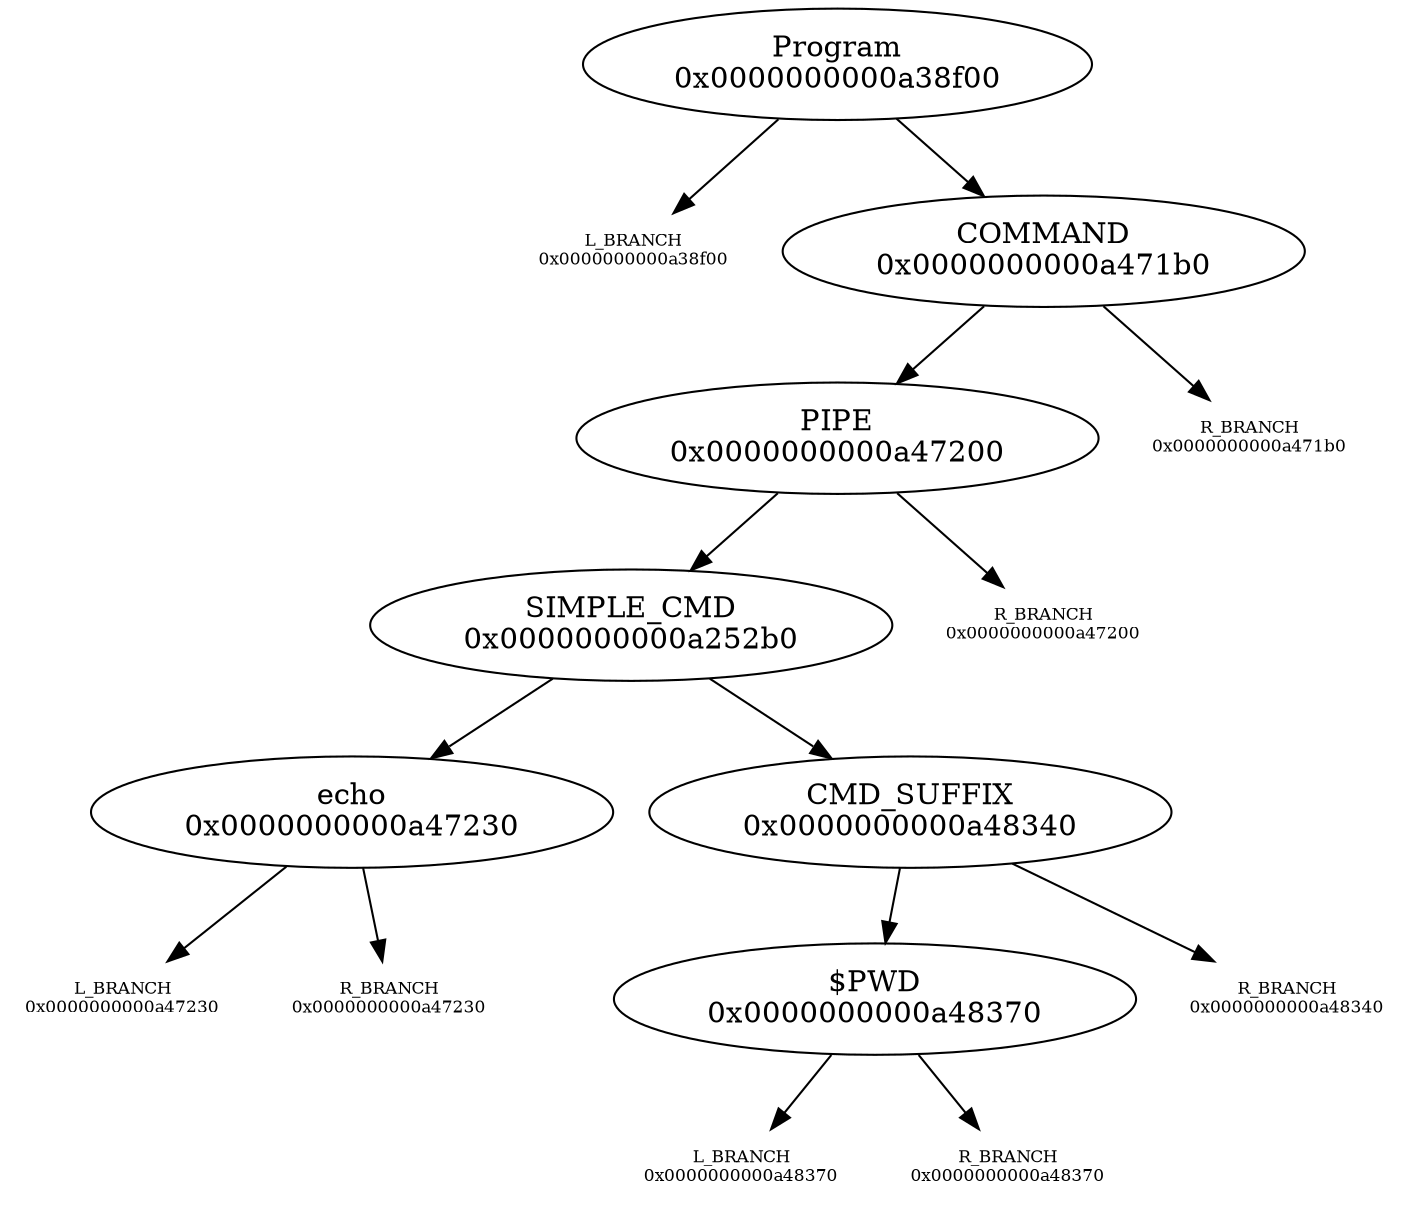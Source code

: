 digraph graphname {
"Program\n0x0000000000a38f00" -> "L_BRANCH\n0x0000000000a38f00";
"L_BRANCH\n0x0000000000a38f00" [shape=none fontsize=8]
"Program\n0x0000000000a38f00" -> "COMMAND\n0x0000000000a471b0";
"COMMAND\n0x0000000000a471b0" -> "PIPE\n0x0000000000a47200";
"COMMAND\n0x0000000000a471b0" -> "R_BRANCH\n0x0000000000a471b0";
"R_BRANCH\n0x0000000000a471b0" [shape=none fontsize=8]
"PIPE\n0x0000000000a47200" -> "SIMPLE_CMD\n0x0000000000a252b0";
"PIPE\n0x0000000000a47200" -> "R_BRANCH\n0x0000000000a47200";
"R_BRANCH\n0x0000000000a47200" [shape=none fontsize=8]
"SIMPLE_CMD\n0x0000000000a252b0" -> "echo\n0x0000000000a47230";
"SIMPLE_CMD\n0x0000000000a252b0" -> "CMD_SUFFIX\n0x0000000000a48340";
"echo\n0x0000000000a47230" -> "L_BRANCH\n0x0000000000a47230";
"L_BRANCH\n0x0000000000a47230" [shape=none fontsize=8]
"echo\n0x0000000000a47230" -> "R_BRANCH\n0x0000000000a47230";
"R_BRANCH\n0x0000000000a47230" [shape=none fontsize=8]
"CMD_SUFFIX\n0x0000000000a48340" -> "$PWD\n0x0000000000a48370";
"CMD_SUFFIX\n0x0000000000a48340" -> "R_BRANCH\n0x0000000000a48340";
"R_BRANCH\n0x0000000000a48340" [shape=none fontsize=8]
"$PWD\n0x0000000000a48370" -> "L_BRANCH\n0x0000000000a48370";
"L_BRANCH\n0x0000000000a48370" [shape=none fontsize=8]
"$PWD\n0x0000000000a48370" -> "R_BRANCH\n0x0000000000a48370";
"R_BRANCH\n0x0000000000a48370" [shape=none fontsize=8]

}